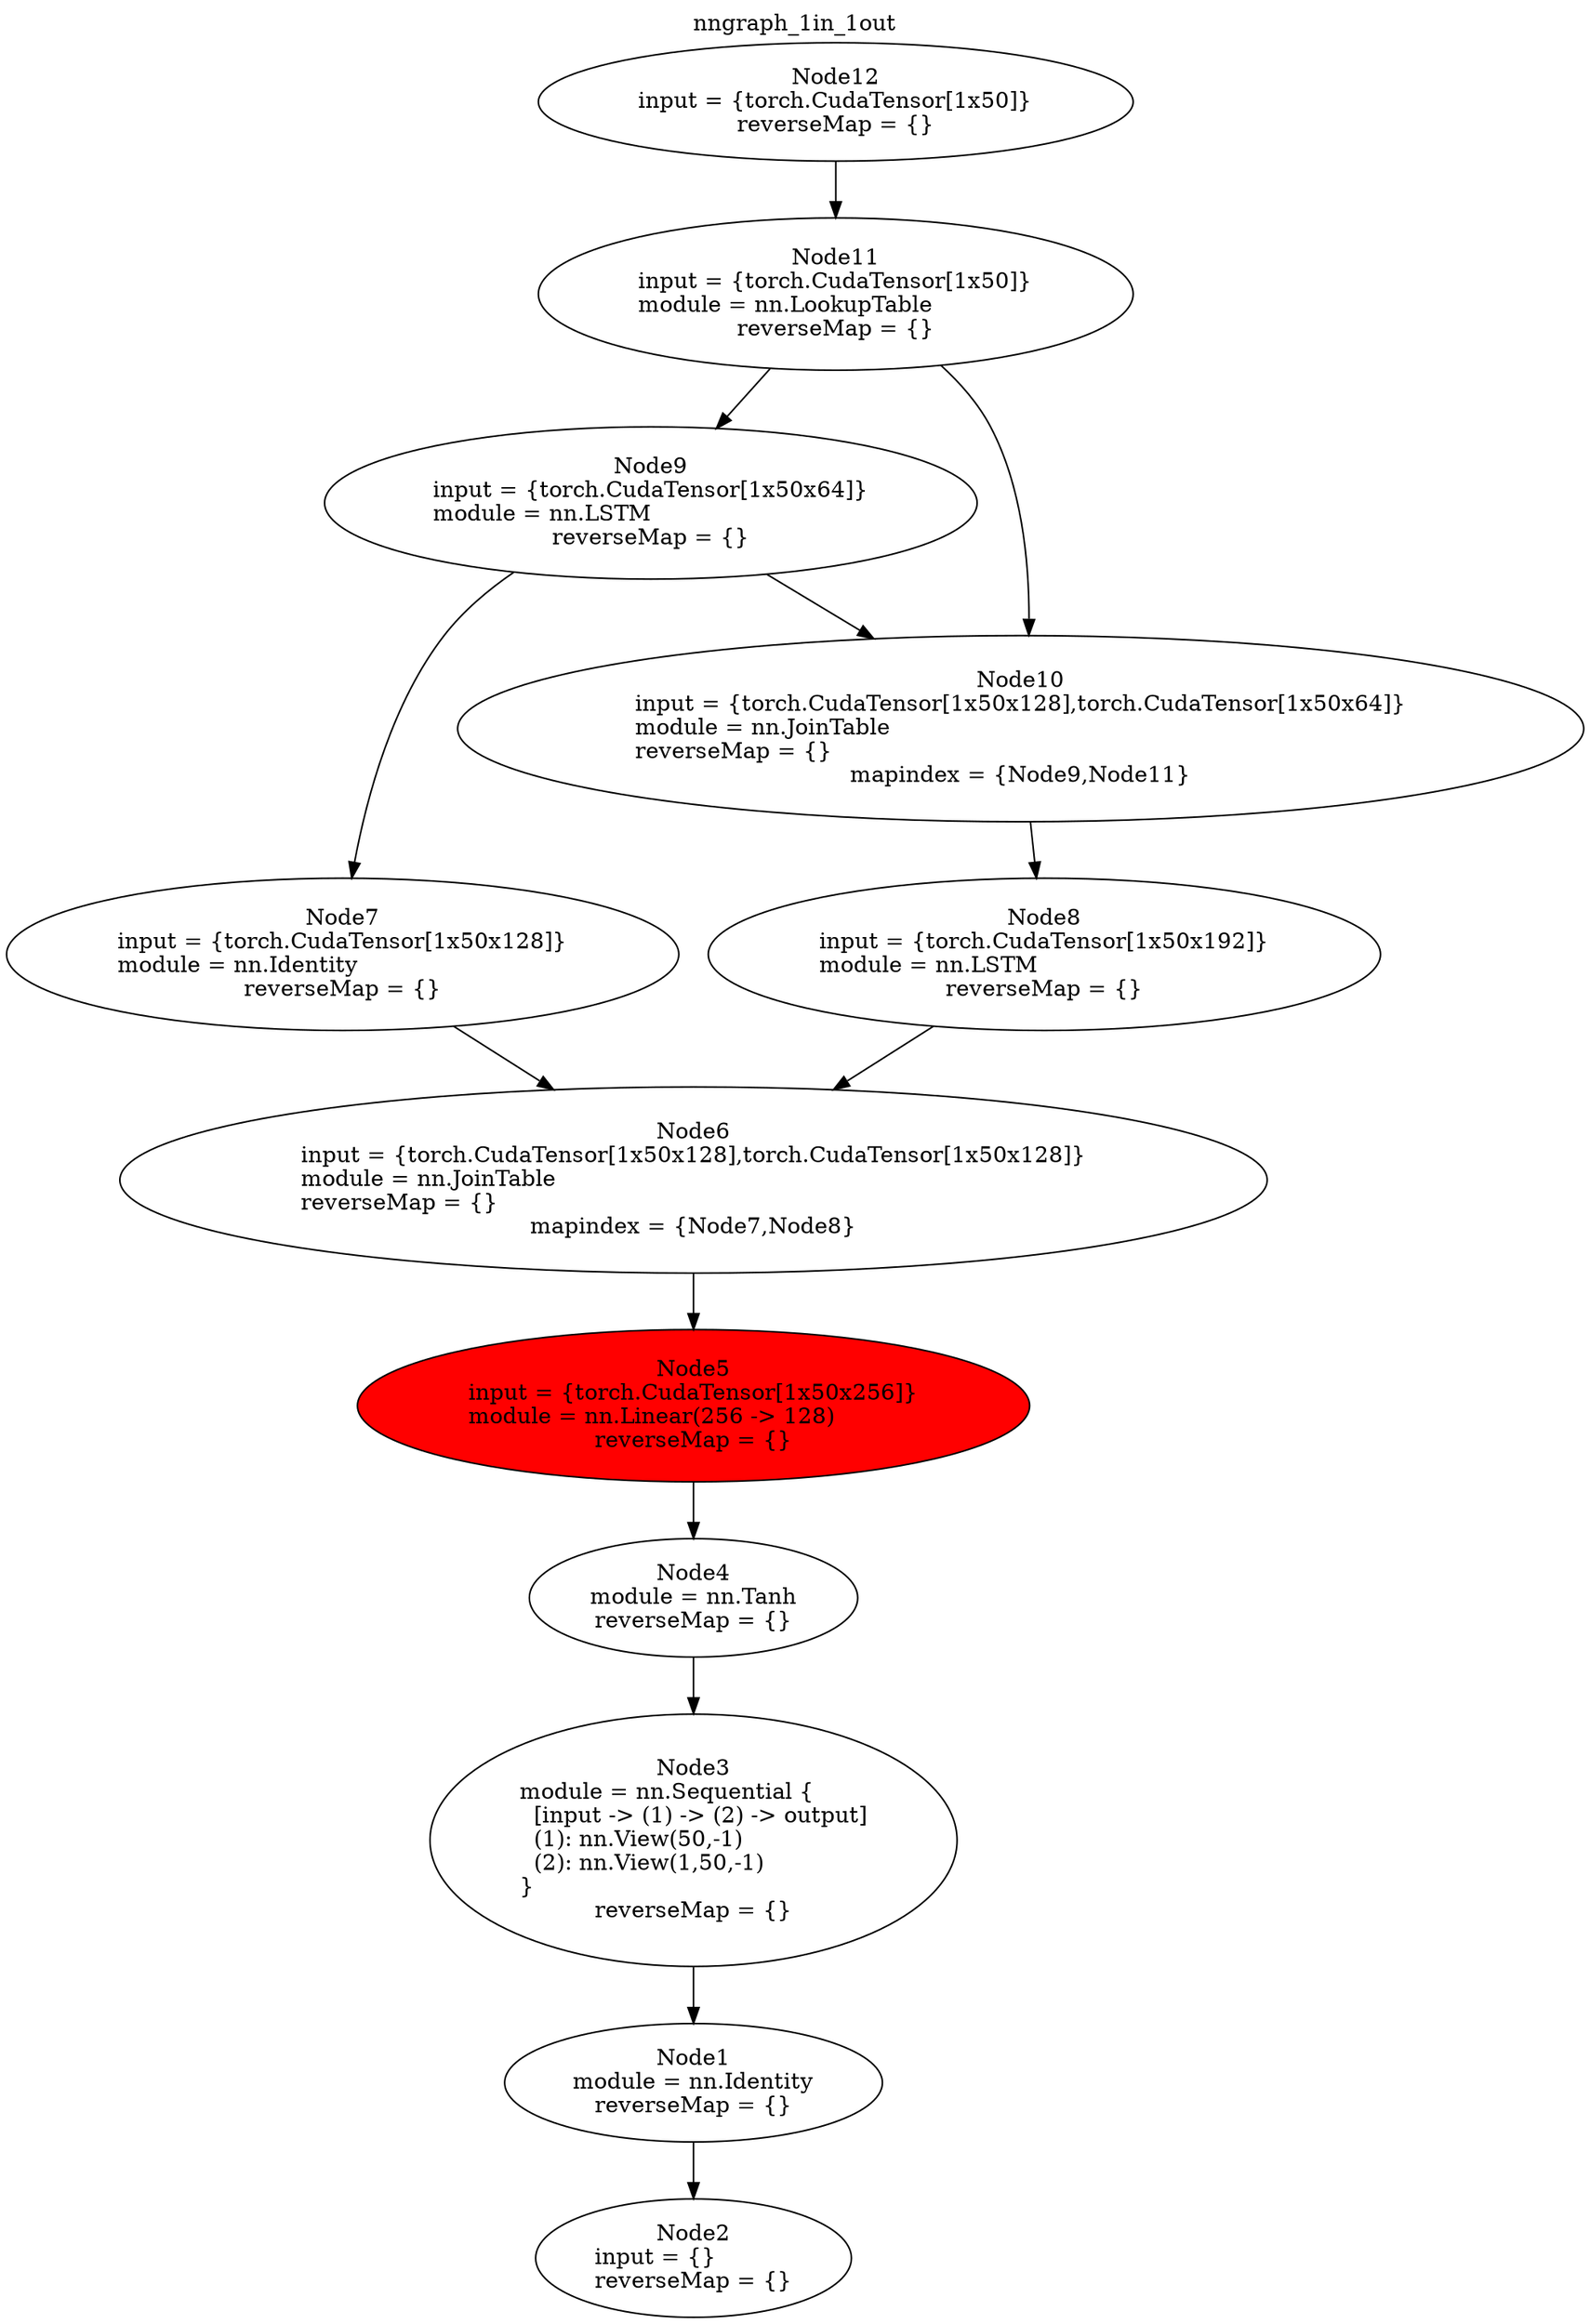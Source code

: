 digraph G {
labelloc="t";
label="nngraph_1in_1out";
node [shape = oval]; 
n1[label="Node1\nmodule = nn.Identity\lreverseMap = {}" tooltip="[./LanguageModelSkipCon.lua]:111_"];
n2[label="Node2\ninput = {}\lreverseMap = {}" tooltip="[[C]]:-1_"];
n3[label="Node3\nmodule = nn.Sequential {\l  [input -> (1) -> (2) -> output]\l  (1): nn.View(50,-1)\l  (2): nn.View(1,50,-1)\l}\lreverseMap = {}" tooltip="[./LanguageModelSkipCon.lua]:111_"];
n4[label="Node4\nmodule = nn.Tanh\lreverseMap = {}" tooltip="[./LanguageModelSkipCon.lua]:95_"];
n5[label="Node5\ninput = {torch.CudaTensor[1x50x256]}\lmodule = nn.Linear(256 -> 128)\lreverseMap = {}" tooltip="[./LanguageModelSkipCon.lua]:94_"];
n6[label="Node6\ninput = {torch.CudaTensor[1x50x128],torch.CudaTensor[1x50x128]}\lmodule = nn.JoinTable\lreverseMap = {}\lmapindex = {Node7,Node8}" tooltip="[./LanguageModelSkipCon.lua]:85_"];
n7[label="Node7\ninput = {torch.CudaTensor[1x50x128]}\lmodule = nn.Identity\lreverseMap = {}" tooltip="[./LanguageModelSkipCon.lua]:64_"];
n8[label="Node8\ninput = {torch.CudaTensor[1x50x192]}\lmodule = nn.LSTM\lreverseMap = {}" tooltip="[./LanguageModelSkipCon.lua]:78_"];
n9[label="Node9\ninput = {torch.CudaTensor[1x50x64]}\lmodule = nn.LSTM\lreverseMap = {}" tooltip="[./LanguageModelSkipCon.lua]:58_"];
n10[label="Node10\ninput = {torch.CudaTensor[1x50x128],torch.CudaTensor[1x50x64]}\lmodule = nn.JoinTable\lreverseMap = {}\lmapindex = {Node9,Node11}" tooltip="[./LanguageModelSkipCon.lua]:78_"];
n11[label="Node11\ninput = {torch.CudaTensor[1x50]}\lmodule = nn.LookupTable\lreverseMap = {}" tooltip="[./LanguageModelSkipCon.lua]:41_"];
n12[label="Node12\ninput = {torch.CudaTensor[1x50]}\lreverseMap = {}" tooltip="[[C]]:-1_"];
n1 -> n2;
n3 -> n1;
n4 -> n3;
n5 -> n4;
n6 -> n5;
n7 -> n6;
n8 -> n6;
n9 -> n7;
n10 -> n8;
n11 -> n9;
n9 -> n10;
n11 -> n10;
n12 -> n11;
n5[style=filled, fillcolor=red];
}